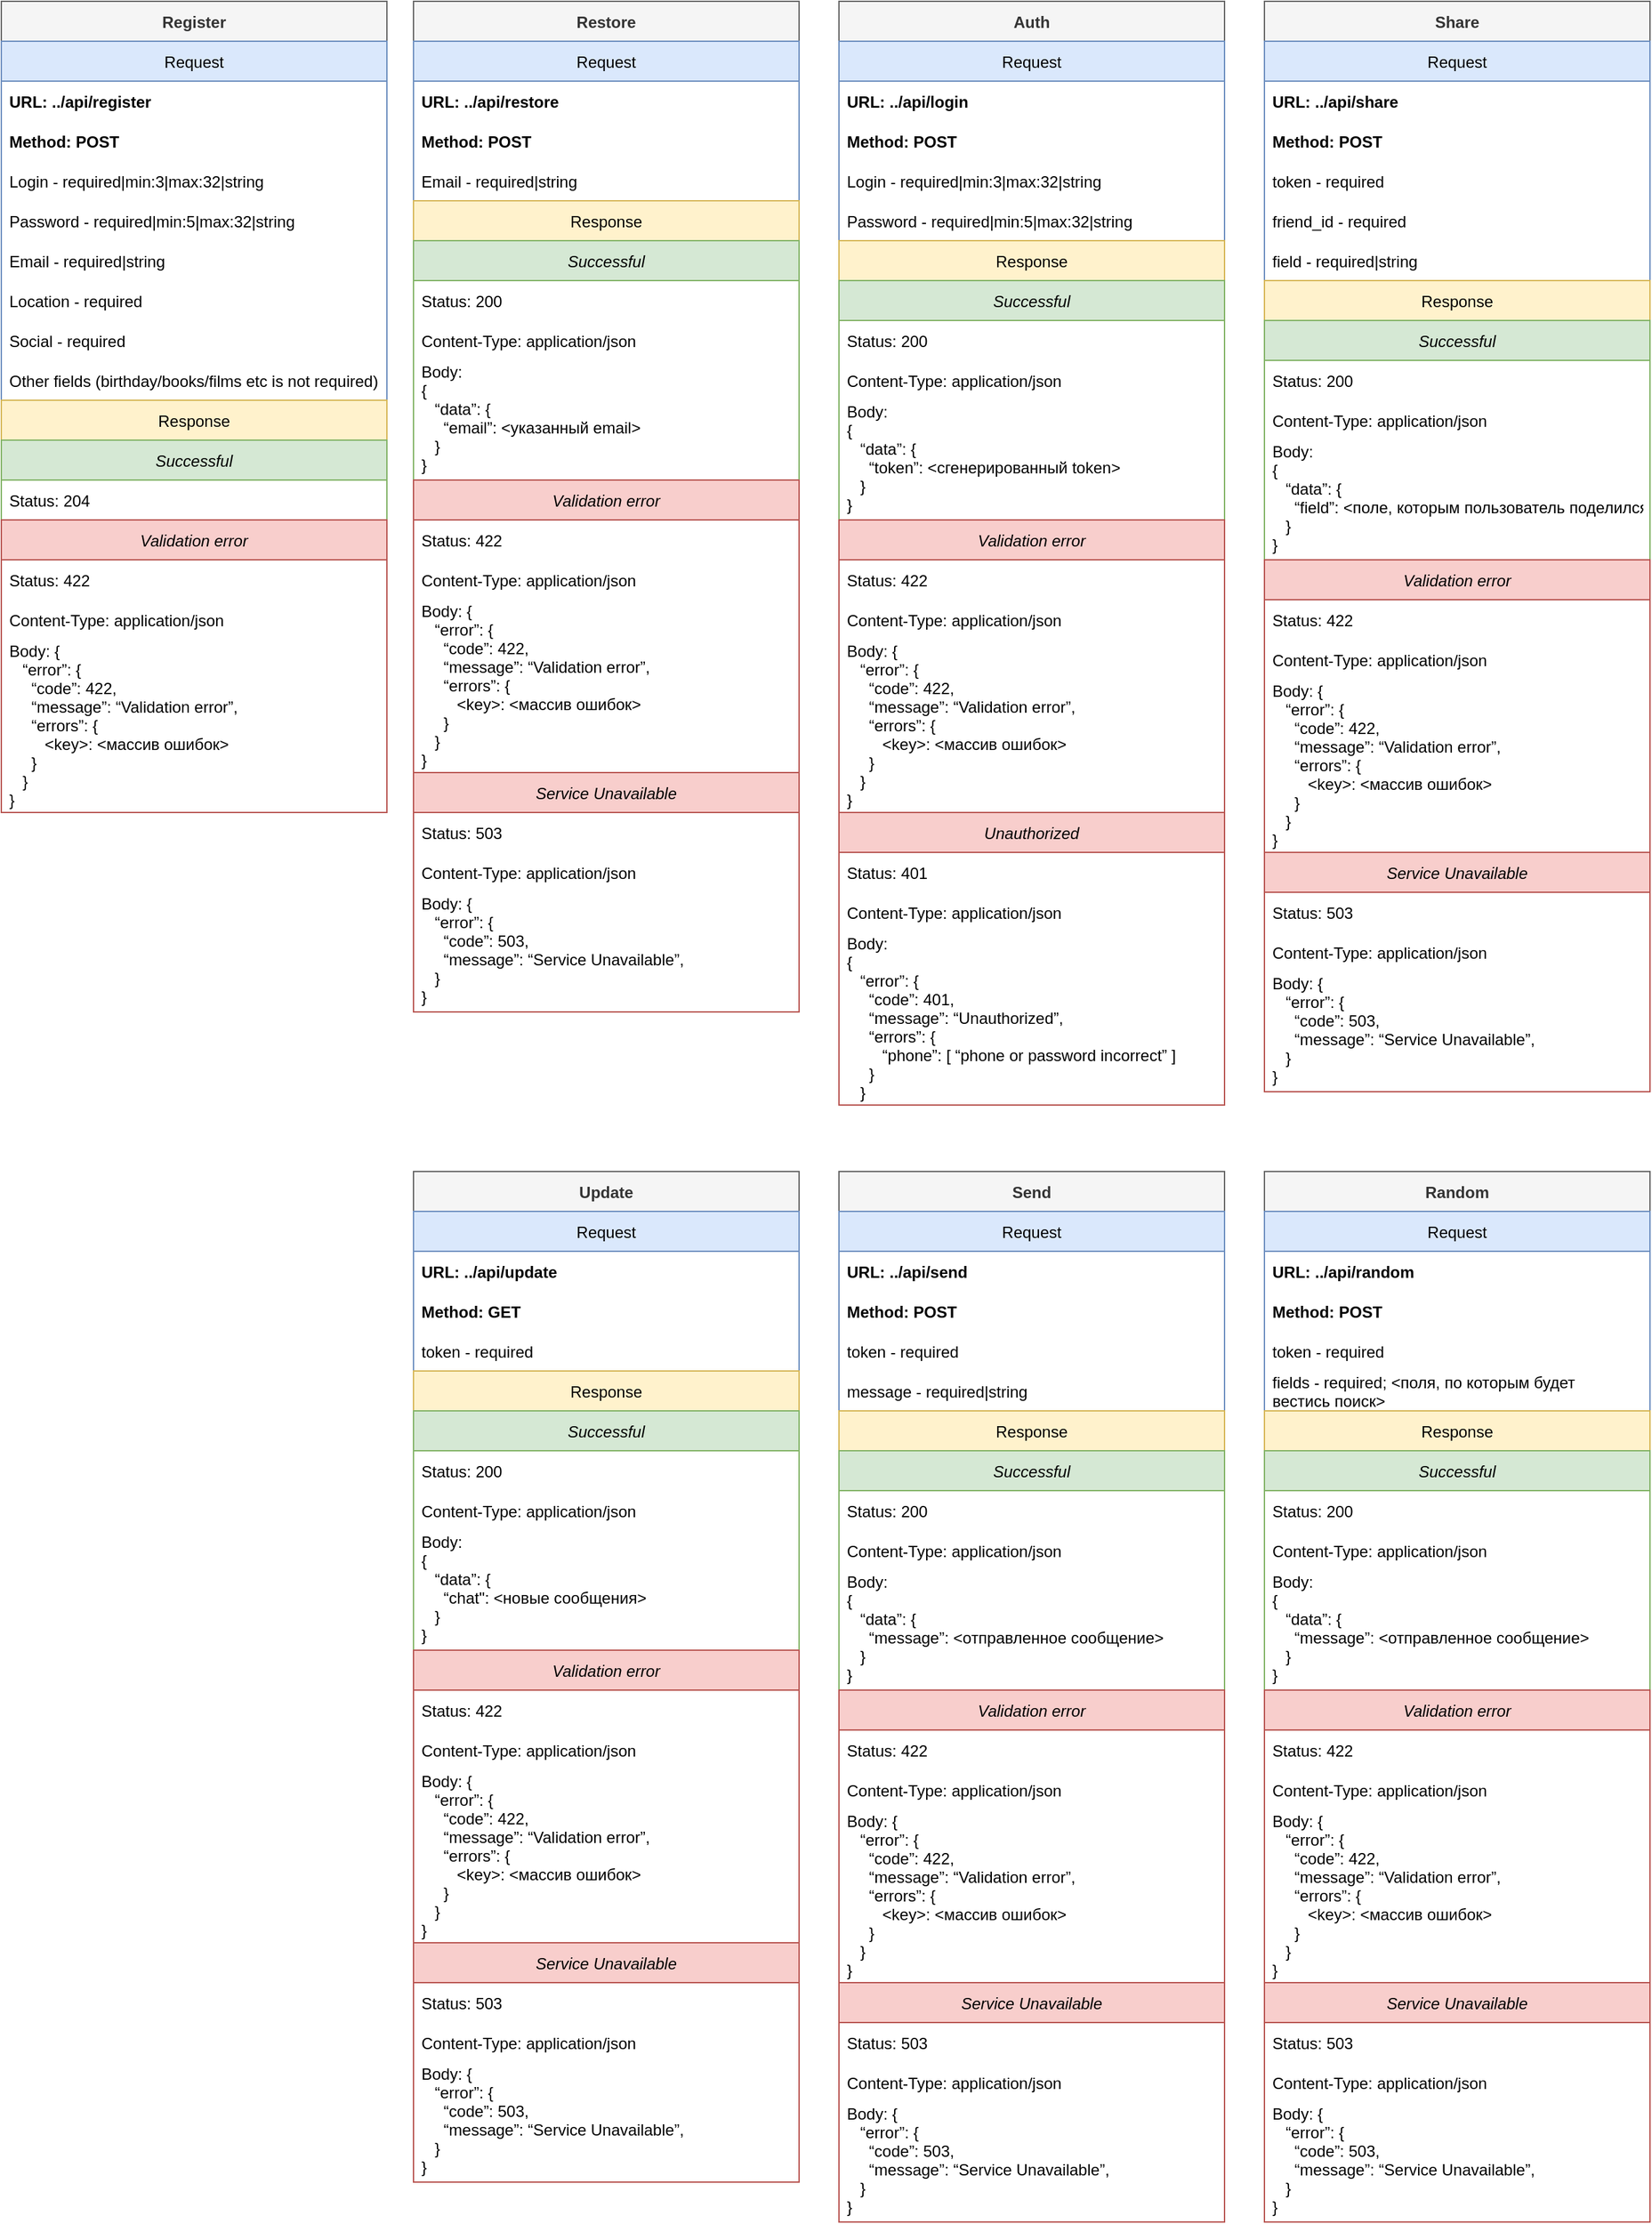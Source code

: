 <mxfile version="17.2.4" type="device"><diagram name="Page-1" id="9f46799a-70d6-7492-0946-bef42562c5a5"><mxGraphModel dx="3968" dy="2143" grid="1" gridSize="10" guides="1" tooltips="1" connect="1" arrows="1" fold="1" page="1" pageScale="1" pageWidth="413" pageHeight="291" background="#ffffff" math="0" shadow="0"><root><mxCell id="0"/><mxCell id="1" parent="0"/><mxCell id="spW1z4L-g9FH6UApL15k-15" value="Restore" style="swimlane;fontStyle=1;childLayout=stackLayout;horizontal=1;startSize=30;horizontalStack=0;resizeParent=1;resizeParentMax=0;resizeLast=0;collapsible=1;marginBottom=0;fillColor=#f5f5f5;fontColor=#333333;strokeColor=#666666;" parent="1" vertex="1"><mxGeometry width="290" height="760" as="geometry"/></mxCell><mxCell id="spW1z4L-g9FH6UApL15k-1" value="Request" style="swimlane;fontStyle=0;childLayout=stackLayout;horizontal=1;startSize=30;horizontalStack=0;resizeParent=1;resizeParentMax=0;resizeLast=0;collapsible=1;marginBottom=0;fillColor=#dae8fc;strokeColor=#6c8ebf;" parent="spW1z4L-g9FH6UApL15k-15" vertex="1"><mxGeometry y="30" width="290" height="730" as="geometry"/></mxCell><mxCell id="g1Vr0mycu9o15ryeR9Ib-16" value="URL: ../api/restore" style="text;strokeColor=none;fillColor=none;align=left;verticalAlign=middle;spacingLeft=4;spacingRight=4;overflow=hidden;points=[[0,0.5],[1,0.5]];portConstraint=eastwest;rotatable=0;fontStyle=1" vertex="1" parent="spW1z4L-g9FH6UApL15k-1"><mxGeometry y="30" width="290" height="30" as="geometry"/></mxCell><mxCell id="g1Vr0mycu9o15ryeR9Ib-17" value="Method: POST" style="text;strokeColor=none;fillColor=none;align=left;verticalAlign=middle;spacingLeft=4;spacingRight=4;overflow=hidden;points=[[0,0.5],[1,0.5]];portConstraint=eastwest;rotatable=0;fontStyle=1" vertex="1" parent="spW1z4L-g9FH6UApL15k-1"><mxGeometry y="60" width="290" height="30" as="geometry"/></mxCell><mxCell id="g1Vr0mycu9o15ryeR9Ib-2" value="Email - required|string" style="text;strokeColor=none;fillColor=none;align=left;verticalAlign=middle;spacingLeft=4;spacingRight=4;overflow=hidden;points=[[0,0.5],[1,0.5]];portConstraint=eastwest;rotatable=0;" vertex="1" parent="spW1z4L-g9FH6UApL15k-1"><mxGeometry y="90" width="290" height="30" as="geometry"/></mxCell><mxCell id="spW1z4L-g9FH6UApL15k-9" value="Response" style="swimlane;fontStyle=0;childLayout=stackLayout;horizontal=1;startSize=30;horizontalStack=0;resizeParent=1;resizeParentMax=0;resizeLast=0;collapsible=1;marginBottom=0;fillColor=#fff2cc;strokeColor=#d6b656;" parent="spW1z4L-g9FH6UApL15k-1" vertex="1"><mxGeometry y="120" width="290" height="610" as="geometry"/></mxCell><mxCell id="g1Vr0mycu9o15ryeR9Ib-10" value="Successful" style="swimlane;fontStyle=2;childLayout=stackLayout;horizontal=1;startSize=30;horizontalStack=0;resizeParent=1;resizeParentMax=0;resizeLast=0;collapsible=1;marginBottom=0;fillColor=#d5e8d4;strokeColor=#82b366;" vertex="1" parent="spW1z4L-g9FH6UApL15k-9"><mxGeometry y="30" width="290" height="180" as="geometry"/></mxCell><mxCell id="g1Vr0mycu9o15ryeR9Ib-144" value="Status: 200" style="text;strokeColor=none;fillColor=none;align=left;verticalAlign=middle;spacingLeft=4;spacingRight=4;overflow=hidden;points=[[0,0.5],[1,0.5]];portConstraint=eastwest;rotatable=0;" vertex="1" parent="g1Vr0mycu9o15ryeR9Ib-10"><mxGeometry y="30" width="290" height="30" as="geometry"/></mxCell><mxCell id="g1Vr0mycu9o15ryeR9Ib-145" value="Content-Type: application/json" style="text;strokeColor=none;fillColor=none;align=left;verticalAlign=middle;spacingLeft=4;spacingRight=4;overflow=hidden;points=[[0,0.5],[1,0.5]];portConstraint=eastwest;rotatable=0;" vertex="1" parent="g1Vr0mycu9o15ryeR9Ib-10"><mxGeometry y="60" width="290" height="30" as="geometry"/></mxCell><mxCell id="g1Vr0mycu9o15ryeR9Ib-146" value="Body:&#10;{&#10;   “data”: {&#10;     “email”: &lt;указанный email&gt;&#10;   }&#10;}&#10;" style="text;strokeColor=none;fillColor=none;align=left;verticalAlign=middle;spacingLeft=4;spacingRight=4;overflow=hidden;points=[[0,0.5],[1,0.5]];portConstraint=eastwest;rotatable=0;" vertex="1" parent="g1Vr0mycu9o15ryeR9Ib-10"><mxGeometry y="90" width="290" height="90" as="geometry"/></mxCell><mxCell id="g1Vr0mycu9o15ryeR9Ib-6" value="Validation error" style="swimlane;fontStyle=2;childLayout=stackLayout;horizontal=1;startSize=30;horizontalStack=0;resizeParent=1;resizeParentMax=0;resizeLast=0;collapsible=1;marginBottom=0;fillColor=#f8cecc;strokeColor=#b85450;" vertex="1" parent="spW1z4L-g9FH6UApL15k-9"><mxGeometry y="210" width="290" height="400" as="geometry"/></mxCell><mxCell id="g1Vr0mycu9o15ryeR9Ib-12" value="Status: 422" style="text;strokeColor=none;fillColor=none;align=left;verticalAlign=middle;spacingLeft=4;spacingRight=4;overflow=hidden;points=[[0,0.5],[1,0.5]];portConstraint=eastwest;rotatable=0;" vertex="1" parent="g1Vr0mycu9o15ryeR9Ib-6"><mxGeometry y="30" width="290" height="30" as="geometry"/></mxCell><mxCell id="g1Vr0mycu9o15ryeR9Ib-13" value="Content-Type: application/json" style="text;strokeColor=none;fillColor=none;align=left;verticalAlign=middle;spacingLeft=4;spacingRight=4;overflow=hidden;points=[[0,0.5],[1,0.5]];portConstraint=eastwest;rotatable=0;" vertex="1" parent="g1Vr0mycu9o15ryeR9Ib-6"><mxGeometry y="60" width="290" height="30" as="geometry"/></mxCell><mxCell id="g1Vr0mycu9o15ryeR9Ib-14" value="Body: {&#10;   “error”: {&#10;     “code”: 422,&#10;     “message”: “Validation error”,&#10;     “errors”: {&#10;        &lt;key&gt;: &lt;массив ошибок&gt;&#10;     }&#10;   }&#10;}&#10;" style="text;strokeColor=none;fillColor=none;align=left;verticalAlign=middle;spacingLeft=4;spacingRight=4;overflow=hidden;points=[[0,0.5],[1,0.5]];portConstraint=eastwest;rotatable=0;" vertex="1" parent="g1Vr0mycu9o15ryeR9Ib-6"><mxGeometry y="90" width="290" height="130" as="geometry"/></mxCell><mxCell id="g1Vr0mycu9o15ryeR9Ib-147" value="Service Unavailable" style="swimlane;fontStyle=2;childLayout=stackLayout;horizontal=1;startSize=30;horizontalStack=0;resizeParent=1;resizeParentMax=0;resizeLast=0;collapsible=1;marginBottom=0;fillColor=#f8cecc;strokeColor=#b85450;" vertex="1" parent="g1Vr0mycu9o15ryeR9Ib-6"><mxGeometry y="220" width="290" height="180" as="geometry"/></mxCell><mxCell id="g1Vr0mycu9o15ryeR9Ib-148" value="Status: 503" style="text;strokeColor=none;fillColor=none;align=left;verticalAlign=middle;spacingLeft=4;spacingRight=4;overflow=hidden;points=[[0,0.5],[1,0.5]];portConstraint=eastwest;rotatable=0;" vertex="1" parent="g1Vr0mycu9o15ryeR9Ib-147"><mxGeometry y="30" width="290" height="30" as="geometry"/></mxCell><mxCell id="g1Vr0mycu9o15ryeR9Ib-149" value="Content-Type: application/json" style="text;strokeColor=none;fillColor=none;align=left;verticalAlign=middle;spacingLeft=4;spacingRight=4;overflow=hidden;points=[[0,0.5],[1,0.5]];portConstraint=eastwest;rotatable=0;" vertex="1" parent="g1Vr0mycu9o15ryeR9Ib-147"><mxGeometry y="60" width="290" height="30" as="geometry"/></mxCell><mxCell id="g1Vr0mycu9o15ryeR9Ib-150" value="Body: {&#10;   “error”: {&#10;     “code”: 503,&#10;     “message”: “Service Unavailable”,&#10;   }&#10;}&#10;" style="text;strokeColor=none;fillColor=none;align=left;verticalAlign=middle;spacingLeft=4;spacingRight=4;overflow=hidden;points=[[0,0.5],[1,0.5]];portConstraint=eastwest;rotatable=0;" vertex="1" parent="g1Vr0mycu9o15ryeR9Ib-147"><mxGeometry y="90" width="290" height="90" as="geometry"/></mxCell><mxCell id="g1Vr0mycu9o15ryeR9Ib-18" value="Auth" style="swimlane;fontStyle=1;childLayout=stackLayout;horizontal=1;startSize=30;horizontalStack=0;resizeParent=1;resizeParentMax=0;resizeLast=0;collapsible=1;marginBottom=0;fillColor=#f5f5f5;fontColor=#333333;strokeColor=#666666;" vertex="1" parent="1"><mxGeometry x="320" width="290" height="830" as="geometry"/></mxCell><mxCell id="g1Vr0mycu9o15ryeR9Ib-19" value="Request" style="swimlane;fontStyle=0;childLayout=stackLayout;horizontal=1;startSize=30;horizontalStack=0;resizeParent=1;resizeParentMax=0;resizeLast=0;collapsible=1;marginBottom=0;fillColor=#dae8fc;strokeColor=#6c8ebf;" vertex="1" parent="g1Vr0mycu9o15ryeR9Ib-18"><mxGeometry y="30" width="290" height="800" as="geometry"/></mxCell><mxCell id="g1Vr0mycu9o15ryeR9Ib-20" value="URL: ../api/login" style="text;strokeColor=none;fillColor=none;align=left;verticalAlign=middle;spacingLeft=4;spacingRight=4;overflow=hidden;points=[[0,0.5],[1,0.5]];portConstraint=eastwest;rotatable=0;fontStyle=1" vertex="1" parent="g1Vr0mycu9o15ryeR9Ib-19"><mxGeometry y="30" width="290" height="30" as="geometry"/></mxCell><mxCell id="g1Vr0mycu9o15ryeR9Ib-21" value="Method: POST" style="text;strokeColor=none;fillColor=none;align=left;verticalAlign=middle;spacingLeft=4;spacingRight=4;overflow=hidden;points=[[0,0.5],[1,0.5]];portConstraint=eastwest;rotatable=0;fontStyle=1" vertex="1" parent="g1Vr0mycu9o15ryeR9Ib-19"><mxGeometry y="60" width="290" height="30" as="geometry"/></mxCell><mxCell id="g1Vr0mycu9o15ryeR9Ib-22" value="Login - required|min:3|max:32|string" style="text;strokeColor=none;fillColor=none;align=left;verticalAlign=middle;spacingLeft=4;spacingRight=4;overflow=hidden;points=[[0,0.5],[1,0.5]];portConstraint=eastwest;rotatable=0;" vertex="1" parent="g1Vr0mycu9o15ryeR9Ib-19"><mxGeometry y="90" width="290" height="30" as="geometry"/></mxCell><mxCell id="g1Vr0mycu9o15ryeR9Ib-23" value="Password - required|min:5|max:32|string" style="text;strokeColor=none;fillColor=none;align=left;verticalAlign=middle;spacingLeft=4;spacingRight=4;overflow=hidden;points=[[0,0.5],[1,0.5]];portConstraint=eastwest;rotatable=0;" vertex="1" parent="g1Vr0mycu9o15ryeR9Ib-19"><mxGeometry y="120" width="290" height="30" as="geometry"/></mxCell><mxCell id="g1Vr0mycu9o15ryeR9Ib-28" value="Response" style="swimlane;fontStyle=0;childLayout=stackLayout;horizontal=1;startSize=30;horizontalStack=0;resizeParent=1;resizeParentMax=0;resizeLast=0;collapsible=1;marginBottom=0;fillColor=#fff2cc;strokeColor=#d6b656;" vertex="1" parent="g1Vr0mycu9o15ryeR9Ib-19"><mxGeometry y="150" width="290" height="650" as="geometry"/></mxCell><mxCell id="g1Vr0mycu9o15ryeR9Ib-29" value="Successful" style="swimlane;fontStyle=2;childLayout=stackLayout;horizontal=1;startSize=30;horizontalStack=0;resizeParent=1;resizeParentMax=0;resizeLast=0;collapsible=1;marginBottom=0;fillColor=#d5e8d4;strokeColor=#82b366;" vertex="1" parent="g1Vr0mycu9o15ryeR9Ib-28"><mxGeometry y="30" width="290" height="180" as="geometry"/></mxCell><mxCell id="g1Vr0mycu9o15ryeR9Ib-30" value="Status: 200" style="text;strokeColor=none;fillColor=none;align=left;verticalAlign=middle;spacingLeft=4;spacingRight=4;overflow=hidden;points=[[0,0.5],[1,0.5]];portConstraint=eastwest;rotatable=0;" vertex="1" parent="g1Vr0mycu9o15ryeR9Ib-29"><mxGeometry y="30" width="290" height="30" as="geometry"/></mxCell><mxCell id="g1Vr0mycu9o15ryeR9Ib-35" value="Content-Type: application/json" style="text;strokeColor=none;fillColor=none;align=left;verticalAlign=middle;spacingLeft=4;spacingRight=4;overflow=hidden;points=[[0,0.5],[1,0.5]];portConstraint=eastwest;rotatable=0;" vertex="1" parent="g1Vr0mycu9o15ryeR9Ib-29"><mxGeometry y="60" width="290" height="30" as="geometry"/></mxCell><mxCell id="g1Vr0mycu9o15ryeR9Ib-36" value="Body:&#10;{&#10;   “data”: {&#10;     “token”: &lt;сгенерированный token&gt;&#10;   }&#10;}&#10;" style="text;strokeColor=none;fillColor=none;align=left;verticalAlign=middle;spacingLeft=4;spacingRight=4;overflow=hidden;points=[[0,0.5],[1,0.5]];portConstraint=eastwest;rotatable=0;" vertex="1" parent="g1Vr0mycu9o15ryeR9Ib-29"><mxGeometry y="90" width="290" height="90" as="geometry"/></mxCell><mxCell id="g1Vr0mycu9o15ryeR9Ib-31" value="Validation error" style="swimlane;fontStyle=2;childLayout=stackLayout;horizontal=1;startSize=30;horizontalStack=0;resizeParent=1;resizeParentMax=0;resizeLast=0;collapsible=1;marginBottom=0;fillColor=#f8cecc;strokeColor=#b85450;" vertex="1" parent="g1Vr0mycu9o15ryeR9Ib-28"><mxGeometry y="210" width="290" height="440" as="geometry"/></mxCell><mxCell id="g1Vr0mycu9o15ryeR9Ib-32" value="Status: 422" style="text;strokeColor=none;fillColor=none;align=left;verticalAlign=middle;spacingLeft=4;spacingRight=4;overflow=hidden;points=[[0,0.5],[1,0.5]];portConstraint=eastwest;rotatable=0;" vertex="1" parent="g1Vr0mycu9o15ryeR9Ib-31"><mxGeometry y="30" width="290" height="30" as="geometry"/></mxCell><mxCell id="g1Vr0mycu9o15ryeR9Ib-33" value="Content-Type: application/json" style="text;strokeColor=none;fillColor=none;align=left;verticalAlign=middle;spacingLeft=4;spacingRight=4;overflow=hidden;points=[[0,0.5],[1,0.5]];portConstraint=eastwest;rotatable=0;" vertex="1" parent="g1Vr0mycu9o15ryeR9Ib-31"><mxGeometry y="60" width="290" height="30" as="geometry"/></mxCell><mxCell id="g1Vr0mycu9o15ryeR9Ib-34" value="Body: {&#10;   “error”: {&#10;     “code”: 422,&#10;     “message”: “Validation error”,&#10;     “errors”: {&#10;        &lt;key&gt;: &lt;массив ошибок&gt;&#10;     }&#10;   }&#10;}&#10;" style="text;strokeColor=none;fillColor=none;align=left;verticalAlign=middle;spacingLeft=4;spacingRight=4;overflow=hidden;points=[[0,0.5],[1,0.5]];portConstraint=eastwest;rotatable=0;" vertex="1" parent="g1Vr0mycu9o15ryeR9Ib-31"><mxGeometry y="90" width="290" height="130" as="geometry"/></mxCell><mxCell id="g1Vr0mycu9o15ryeR9Ib-37" value="Unauthorized" style="swimlane;fontStyle=2;childLayout=stackLayout;horizontal=1;startSize=30;horizontalStack=0;resizeParent=1;resizeParentMax=0;resizeLast=0;collapsible=1;marginBottom=0;fillColor=#f8cecc;strokeColor=#b85450;" vertex="1" parent="g1Vr0mycu9o15ryeR9Ib-31"><mxGeometry y="220" width="290" height="220" as="geometry"/></mxCell><mxCell id="g1Vr0mycu9o15ryeR9Ib-38" value="Status: 401" style="text;strokeColor=none;fillColor=none;align=left;verticalAlign=middle;spacingLeft=4;spacingRight=4;overflow=hidden;points=[[0,0.5],[1,0.5]];portConstraint=eastwest;rotatable=0;" vertex="1" parent="g1Vr0mycu9o15ryeR9Ib-37"><mxGeometry y="30" width="290" height="30" as="geometry"/></mxCell><mxCell id="g1Vr0mycu9o15ryeR9Ib-39" value="Content-Type: application/json" style="text;strokeColor=none;fillColor=none;align=left;verticalAlign=middle;spacingLeft=4;spacingRight=4;overflow=hidden;points=[[0,0.5],[1,0.5]];portConstraint=eastwest;rotatable=0;" vertex="1" parent="g1Vr0mycu9o15ryeR9Ib-37"><mxGeometry y="60" width="290" height="30" as="geometry"/></mxCell><mxCell id="g1Vr0mycu9o15ryeR9Ib-40" value="Body:&#10;{&#10;   “error”: {&#10;     “code”: 401,&#10;     “message”: “Unauthorized”,&#10;     “errors”: {&#10;        “phone”: [ “phone or password incorrect” ]&#10;     }&#10;   }&#10;}&#10;" style="text;strokeColor=none;fillColor=none;align=left;verticalAlign=middle;spacingLeft=4;spacingRight=4;overflow=hidden;points=[[0,0.5],[1,0.5]];portConstraint=eastwest;rotatable=0;" vertex="1" parent="g1Vr0mycu9o15ryeR9Ib-37"><mxGeometry y="90" width="290" height="130" as="geometry"/></mxCell><mxCell id="g1Vr0mycu9o15ryeR9Ib-41" value="Update" style="swimlane;fontStyle=1;childLayout=stackLayout;horizontal=1;startSize=30;horizontalStack=0;resizeParent=1;resizeParentMax=0;resizeLast=0;collapsible=1;marginBottom=0;fillColor=#f5f5f5;fontColor=#333333;strokeColor=#666666;" vertex="1" parent="1"><mxGeometry y="880" width="290" height="760" as="geometry"/></mxCell><mxCell id="g1Vr0mycu9o15ryeR9Ib-42" value="Request" style="swimlane;fontStyle=0;childLayout=stackLayout;horizontal=1;startSize=30;horizontalStack=0;resizeParent=1;resizeParentMax=0;resizeLast=0;collapsible=1;marginBottom=0;fillColor=#dae8fc;strokeColor=#6c8ebf;" vertex="1" parent="g1Vr0mycu9o15ryeR9Ib-41"><mxGeometry y="30" width="290" height="730" as="geometry"/></mxCell><mxCell id="g1Vr0mycu9o15ryeR9Ib-43" value="URL: ../api/update" style="text;strokeColor=none;fillColor=none;align=left;verticalAlign=middle;spacingLeft=4;spacingRight=4;overflow=hidden;points=[[0,0.5],[1,0.5]];portConstraint=eastwest;rotatable=0;fontStyle=1" vertex="1" parent="g1Vr0mycu9o15ryeR9Ib-42"><mxGeometry y="30" width="290" height="30" as="geometry"/></mxCell><mxCell id="g1Vr0mycu9o15ryeR9Ib-44" value="Method: GET" style="text;strokeColor=none;fillColor=none;align=left;verticalAlign=middle;spacingLeft=4;spacingRight=4;overflow=hidden;points=[[0,0.5],[1,0.5]];portConstraint=eastwest;rotatable=0;fontStyle=1" vertex="1" parent="g1Vr0mycu9o15ryeR9Ib-42"><mxGeometry y="60" width="290" height="30" as="geometry"/></mxCell><mxCell id="g1Vr0mycu9o15ryeR9Ib-45" value="token - required" style="text;strokeColor=none;fillColor=none;align=left;verticalAlign=middle;spacingLeft=4;spacingRight=4;overflow=hidden;points=[[0,0.5],[1,0.5]];portConstraint=eastwest;rotatable=0;" vertex="1" parent="g1Vr0mycu9o15ryeR9Ib-42"><mxGeometry y="90" width="290" height="30" as="geometry"/></mxCell><mxCell id="g1Vr0mycu9o15ryeR9Ib-51" value="Response" style="swimlane;fontStyle=0;childLayout=stackLayout;horizontal=1;startSize=30;horizontalStack=0;resizeParent=1;resizeParentMax=0;resizeLast=0;collapsible=1;marginBottom=0;fillColor=#fff2cc;strokeColor=#d6b656;" vertex="1" parent="g1Vr0mycu9o15ryeR9Ib-42"><mxGeometry y="120" width="290" height="610" as="geometry"/></mxCell><mxCell id="g1Vr0mycu9o15ryeR9Ib-52" value="Successful" style="swimlane;fontStyle=2;childLayout=stackLayout;horizontal=1;startSize=30;horizontalStack=0;resizeParent=1;resizeParentMax=0;resizeLast=0;collapsible=1;marginBottom=0;fillColor=#d5e8d4;strokeColor=#82b366;" vertex="1" parent="g1Vr0mycu9o15ryeR9Ib-51"><mxGeometry y="30" width="290" height="180" as="geometry"/></mxCell><mxCell id="g1Vr0mycu9o15ryeR9Ib-53" value="Status: 200" style="text;strokeColor=none;fillColor=none;align=left;verticalAlign=middle;spacingLeft=4;spacingRight=4;overflow=hidden;points=[[0,0.5],[1,0.5]];portConstraint=eastwest;rotatable=0;" vertex="1" parent="g1Vr0mycu9o15ryeR9Ib-52"><mxGeometry y="30" width="290" height="30" as="geometry"/></mxCell><mxCell id="g1Vr0mycu9o15ryeR9Ib-58" value="Content-Type: application/json" style="text;strokeColor=none;fillColor=none;align=left;verticalAlign=middle;spacingLeft=4;spacingRight=4;overflow=hidden;points=[[0,0.5],[1,0.5]];portConstraint=eastwest;rotatable=0;" vertex="1" parent="g1Vr0mycu9o15ryeR9Ib-52"><mxGeometry y="60" width="290" height="30" as="geometry"/></mxCell><mxCell id="g1Vr0mycu9o15ryeR9Ib-59" value="Body:&#10;{&#10;   “data”: {&#10;     “chat&quot;: &lt;новые сообщения&gt;&#10;   }&#10;}&#10;" style="text;strokeColor=none;fillColor=none;align=left;verticalAlign=middle;spacingLeft=4;spacingRight=4;overflow=hidden;points=[[0,0.5],[1,0.5]];portConstraint=eastwest;rotatable=0;" vertex="1" parent="g1Vr0mycu9o15ryeR9Ib-52"><mxGeometry y="90" width="290" height="90" as="geometry"/></mxCell><mxCell id="g1Vr0mycu9o15ryeR9Ib-54" value="Validation error" style="swimlane;fontStyle=2;childLayout=stackLayout;horizontal=1;startSize=30;horizontalStack=0;resizeParent=1;resizeParentMax=0;resizeLast=0;collapsible=1;marginBottom=0;fillColor=#f8cecc;strokeColor=#b85450;" vertex="1" parent="g1Vr0mycu9o15ryeR9Ib-51"><mxGeometry y="210" width="290" height="400" as="geometry"/></mxCell><mxCell id="g1Vr0mycu9o15ryeR9Ib-55" value="Status: 422" style="text;strokeColor=none;fillColor=none;align=left;verticalAlign=middle;spacingLeft=4;spacingRight=4;overflow=hidden;points=[[0,0.5],[1,0.5]];portConstraint=eastwest;rotatable=0;" vertex="1" parent="g1Vr0mycu9o15ryeR9Ib-54"><mxGeometry y="30" width="290" height="30" as="geometry"/></mxCell><mxCell id="g1Vr0mycu9o15ryeR9Ib-56" value="Content-Type: application/json" style="text;strokeColor=none;fillColor=none;align=left;verticalAlign=middle;spacingLeft=4;spacingRight=4;overflow=hidden;points=[[0,0.5],[1,0.5]];portConstraint=eastwest;rotatable=0;" vertex="1" parent="g1Vr0mycu9o15ryeR9Ib-54"><mxGeometry y="60" width="290" height="30" as="geometry"/></mxCell><mxCell id="g1Vr0mycu9o15ryeR9Ib-57" value="Body: {&#10;   “error”: {&#10;     “code”: 422,&#10;     “message”: “Validation error”,&#10;     “errors”: {&#10;        &lt;key&gt;: &lt;массив ошибок&gt;&#10;     }&#10;   }&#10;}&#10;" style="text;strokeColor=none;fillColor=none;align=left;verticalAlign=middle;spacingLeft=4;spacingRight=4;overflow=hidden;points=[[0,0.5],[1,0.5]];portConstraint=eastwest;rotatable=0;" vertex="1" parent="g1Vr0mycu9o15ryeR9Ib-54"><mxGeometry y="90" width="290" height="130" as="geometry"/></mxCell><mxCell id="g1Vr0mycu9o15ryeR9Ib-60" value="Service Unavailable" style="swimlane;fontStyle=2;childLayout=stackLayout;horizontal=1;startSize=30;horizontalStack=0;resizeParent=1;resizeParentMax=0;resizeLast=0;collapsible=1;marginBottom=0;fillColor=#f8cecc;strokeColor=#b85450;" vertex="1" parent="g1Vr0mycu9o15ryeR9Ib-54"><mxGeometry y="220" width="290" height="180" as="geometry"/></mxCell><mxCell id="g1Vr0mycu9o15ryeR9Ib-61" value="Status: 503" style="text;strokeColor=none;fillColor=none;align=left;verticalAlign=middle;spacingLeft=4;spacingRight=4;overflow=hidden;points=[[0,0.5],[1,0.5]];portConstraint=eastwest;rotatable=0;" vertex="1" parent="g1Vr0mycu9o15ryeR9Ib-60"><mxGeometry y="30" width="290" height="30" as="geometry"/></mxCell><mxCell id="g1Vr0mycu9o15ryeR9Ib-62" value="Content-Type: application/json" style="text;strokeColor=none;fillColor=none;align=left;verticalAlign=middle;spacingLeft=4;spacingRight=4;overflow=hidden;points=[[0,0.5],[1,0.5]];portConstraint=eastwest;rotatable=0;" vertex="1" parent="g1Vr0mycu9o15ryeR9Ib-60"><mxGeometry y="60" width="290" height="30" as="geometry"/></mxCell><mxCell id="g1Vr0mycu9o15ryeR9Ib-63" value="Body: {&#10;   “error”: {&#10;     “code”: 503,&#10;     “message”: “Service Unavailable”,&#10;   }&#10;}&#10;" style="text;strokeColor=none;fillColor=none;align=left;verticalAlign=middle;spacingLeft=4;spacingRight=4;overflow=hidden;points=[[0,0.5],[1,0.5]];portConstraint=eastwest;rotatable=0;" vertex="1" parent="g1Vr0mycu9o15ryeR9Ib-60"><mxGeometry y="90" width="290" height="90" as="geometry"/></mxCell><mxCell id="g1Vr0mycu9o15ryeR9Ib-64" value="Send" style="swimlane;fontStyle=1;childLayout=stackLayout;horizontal=1;startSize=30;horizontalStack=0;resizeParent=1;resizeParentMax=0;resizeLast=0;collapsible=1;marginBottom=0;fillColor=#f5f5f5;fontColor=#333333;strokeColor=#666666;" vertex="1" parent="1"><mxGeometry x="320" y="880" width="290" height="790" as="geometry"/></mxCell><mxCell id="g1Vr0mycu9o15ryeR9Ib-65" value="Request" style="swimlane;fontStyle=0;childLayout=stackLayout;horizontal=1;startSize=30;horizontalStack=0;resizeParent=1;resizeParentMax=0;resizeLast=0;collapsible=1;marginBottom=0;fillColor=#dae8fc;strokeColor=#6c8ebf;" vertex="1" parent="g1Vr0mycu9o15ryeR9Ib-64"><mxGeometry y="30" width="290" height="760" as="geometry"/></mxCell><mxCell id="g1Vr0mycu9o15ryeR9Ib-66" value="URL: ../api/send" style="text;strokeColor=none;fillColor=none;align=left;verticalAlign=middle;spacingLeft=4;spacingRight=4;overflow=hidden;points=[[0,0.5],[1,0.5]];portConstraint=eastwest;rotatable=0;fontStyle=1" vertex="1" parent="g1Vr0mycu9o15ryeR9Ib-65"><mxGeometry y="30" width="290" height="30" as="geometry"/></mxCell><mxCell id="g1Vr0mycu9o15ryeR9Ib-67" value="Method: POST" style="text;strokeColor=none;fillColor=none;align=left;verticalAlign=middle;spacingLeft=4;spacingRight=4;overflow=hidden;points=[[0,0.5],[1,0.5]];portConstraint=eastwest;rotatable=0;fontStyle=1" vertex="1" parent="g1Vr0mycu9o15ryeR9Ib-65"><mxGeometry y="60" width="290" height="30" as="geometry"/></mxCell><mxCell id="g1Vr0mycu9o15ryeR9Ib-68" value="token - required" style="text;strokeColor=none;fillColor=none;align=left;verticalAlign=middle;spacingLeft=4;spacingRight=4;overflow=hidden;points=[[0,0.5],[1,0.5]];portConstraint=eastwest;rotatable=0;" vertex="1" parent="g1Vr0mycu9o15ryeR9Ib-65"><mxGeometry y="90" width="290" height="30" as="geometry"/></mxCell><mxCell id="g1Vr0mycu9o15ryeR9Ib-69" value="message - required|string" style="text;strokeColor=none;fillColor=none;align=left;verticalAlign=middle;spacingLeft=4;spacingRight=4;overflow=hidden;points=[[0,0.5],[1,0.5]];portConstraint=eastwest;rotatable=0;" vertex="1" parent="g1Vr0mycu9o15ryeR9Ib-65"><mxGeometry y="120" width="290" height="30" as="geometry"/></mxCell><mxCell id="g1Vr0mycu9o15ryeR9Ib-70" value="Response" style="swimlane;fontStyle=0;childLayout=stackLayout;horizontal=1;startSize=30;horizontalStack=0;resizeParent=1;resizeParentMax=0;resizeLast=0;collapsible=1;marginBottom=0;fillColor=#fff2cc;strokeColor=#d6b656;" vertex="1" parent="g1Vr0mycu9o15ryeR9Ib-65"><mxGeometry y="150" width="290" height="610" as="geometry"/></mxCell><mxCell id="g1Vr0mycu9o15ryeR9Ib-71" value="Successful" style="swimlane;fontStyle=2;childLayout=stackLayout;horizontal=1;startSize=30;horizontalStack=0;resizeParent=1;resizeParentMax=0;resizeLast=0;collapsible=1;marginBottom=0;fillColor=#d5e8d4;strokeColor=#82b366;" vertex="1" parent="g1Vr0mycu9o15ryeR9Ib-70"><mxGeometry y="30" width="290" height="180" as="geometry"/></mxCell><mxCell id="g1Vr0mycu9o15ryeR9Ib-72" value="Status: 200" style="text;strokeColor=none;fillColor=none;align=left;verticalAlign=middle;spacingLeft=4;spacingRight=4;overflow=hidden;points=[[0,0.5],[1,0.5]];portConstraint=eastwest;rotatable=0;" vertex="1" parent="g1Vr0mycu9o15ryeR9Ib-71"><mxGeometry y="30" width="290" height="30" as="geometry"/></mxCell><mxCell id="g1Vr0mycu9o15ryeR9Ib-73" value="Content-Type: application/json" style="text;strokeColor=none;fillColor=none;align=left;verticalAlign=middle;spacingLeft=4;spacingRight=4;overflow=hidden;points=[[0,0.5],[1,0.5]];portConstraint=eastwest;rotatable=0;" vertex="1" parent="g1Vr0mycu9o15ryeR9Ib-71"><mxGeometry y="60" width="290" height="30" as="geometry"/></mxCell><mxCell id="g1Vr0mycu9o15ryeR9Ib-74" value="Body:&#10;{&#10;   “data”: {&#10;     “message”: &lt;отправленное сообщение&gt;&#10;   }&#10;}&#10;" style="text;strokeColor=none;fillColor=none;align=left;verticalAlign=middle;spacingLeft=4;spacingRight=4;overflow=hidden;points=[[0,0.5],[1,0.5]];portConstraint=eastwest;rotatable=0;" vertex="1" parent="g1Vr0mycu9o15ryeR9Ib-71"><mxGeometry y="90" width="290" height="90" as="geometry"/></mxCell><mxCell id="g1Vr0mycu9o15ryeR9Ib-75" value="Validation error" style="swimlane;fontStyle=2;childLayout=stackLayout;horizontal=1;startSize=30;horizontalStack=0;resizeParent=1;resizeParentMax=0;resizeLast=0;collapsible=1;marginBottom=0;fillColor=#f8cecc;strokeColor=#b85450;" vertex="1" parent="g1Vr0mycu9o15ryeR9Ib-70"><mxGeometry y="210" width="290" height="400" as="geometry"/></mxCell><mxCell id="g1Vr0mycu9o15ryeR9Ib-76" value="Status: 422" style="text;strokeColor=none;fillColor=none;align=left;verticalAlign=middle;spacingLeft=4;spacingRight=4;overflow=hidden;points=[[0,0.5],[1,0.5]];portConstraint=eastwest;rotatable=0;" vertex="1" parent="g1Vr0mycu9o15ryeR9Ib-75"><mxGeometry y="30" width="290" height="30" as="geometry"/></mxCell><mxCell id="g1Vr0mycu9o15ryeR9Ib-77" value="Content-Type: application/json" style="text;strokeColor=none;fillColor=none;align=left;verticalAlign=middle;spacingLeft=4;spacingRight=4;overflow=hidden;points=[[0,0.5],[1,0.5]];portConstraint=eastwest;rotatable=0;" vertex="1" parent="g1Vr0mycu9o15ryeR9Ib-75"><mxGeometry y="60" width="290" height="30" as="geometry"/></mxCell><mxCell id="g1Vr0mycu9o15ryeR9Ib-78" value="Body: {&#10;   “error”: {&#10;     “code”: 422,&#10;     “message”: “Validation error”,&#10;     “errors”: {&#10;        &lt;key&gt;: &lt;массив ошибок&gt;&#10;     }&#10;   }&#10;}&#10;" style="text;strokeColor=none;fillColor=none;align=left;verticalAlign=middle;spacingLeft=4;spacingRight=4;overflow=hidden;points=[[0,0.5],[1,0.5]];portConstraint=eastwest;rotatable=0;" vertex="1" parent="g1Vr0mycu9o15ryeR9Ib-75"><mxGeometry y="90" width="290" height="130" as="geometry"/></mxCell><mxCell id="g1Vr0mycu9o15ryeR9Ib-83" value="Service Unavailable" style="swimlane;fontStyle=2;childLayout=stackLayout;horizontal=1;startSize=30;horizontalStack=0;resizeParent=1;resizeParentMax=0;resizeLast=0;collapsible=1;marginBottom=0;fillColor=#f8cecc;strokeColor=#b85450;" vertex="1" parent="g1Vr0mycu9o15ryeR9Ib-75"><mxGeometry y="220" width="290" height="180" as="geometry"/></mxCell><mxCell id="g1Vr0mycu9o15ryeR9Ib-84" value="Status: 503" style="text;strokeColor=none;fillColor=none;align=left;verticalAlign=middle;spacingLeft=4;spacingRight=4;overflow=hidden;points=[[0,0.5],[1,0.5]];portConstraint=eastwest;rotatable=0;" vertex="1" parent="g1Vr0mycu9o15ryeR9Ib-83"><mxGeometry y="30" width="290" height="30" as="geometry"/></mxCell><mxCell id="g1Vr0mycu9o15ryeR9Ib-85" value="Content-Type: application/json" style="text;strokeColor=none;fillColor=none;align=left;verticalAlign=middle;spacingLeft=4;spacingRight=4;overflow=hidden;points=[[0,0.5],[1,0.5]];portConstraint=eastwest;rotatable=0;" vertex="1" parent="g1Vr0mycu9o15ryeR9Ib-83"><mxGeometry y="60" width="290" height="30" as="geometry"/></mxCell><mxCell id="g1Vr0mycu9o15ryeR9Ib-86" value="Body: {&#10;   “error”: {&#10;     “code”: 503,&#10;     “message”: “Service Unavailable”,&#10;   }&#10;}&#10;" style="text;strokeColor=none;fillColor=none;align=left;verticalAlign=middle;spacingLeft=4;spacingRight=4;overflow=hidden;points=[[0,0.5],[1,0.5]];portConstraint=eastwest;rotatable=0;" vertex="1" parent="g1Vr0mycu9o15ryeR9Ib-83"><mxGeometry y="90" width="290" height="90" as="geometry"/></mxCell><mxCell id="g1Vr0mycu9o15ryeR9Ib-87" value="Share" style="swimlane;fontStyle=1;childLayout=stackLayout;horizontal=1;startSize=30;horizontalStack=0;resizeParent=1;resizeParentMax=0;resizeLast=0;collapsible=1;marginBottom=0;fillColor=#f5f5f5;fontColor=#333333;strokeColor=#666666;" vertex="1" parent="1"><mxGeometry x="640" width="290" height="820" as="geometry"/></mxCell><mxCell id="g1Vr0mycu9o15ryeR9Ib-88" value="Request" style="swimlane;fontStyle=0;childLayout=stackLayout;horizontal=1;startSize=30;horizontalStack=0;resizeParent=1;resizeParentMax=0;resizeLast=0;collapsible=1;marginBottom=0;fillColor=#dae8fc;strokeColor=#6c8ebf;" vertex="1" parent="g1Vr0mycu9o15ryeR9Ib-87"><mxGeometry y="30" width="290" height="790" as="geometry"/></mxCell><mxCell id="g1Vr0mycu9o15ryeR9Ib-89" value="URL: ../api/share" style="text;strokeColor=none;fillColor=none;align=left;verticalAlign=middle;spacingLeft=4;spacingRight=4;overflow=hidden;points=[[0,0.5],[1,0.5]];portConstraint=eastwest;rotatable=0;fontStyle=1" vertex="1" parent="g1Vr0mycu9o15ryeR9Ib-88"><mxGeometry y="30" width="290" height="30" as="geometry"/></mxCell><mxCell id="g1Vr0mycu9o15ryeR9Ib-90" value="Method: POST" style="text;strokeColor=none;fillColor=none;align=left;verticalAlign=middle;spacingLeft=4;spacingRight=4;overflow=hidden;points=[[0,0.5],[1,0.5]];portConstraint=eastwest;rotatable=0;fontStyle=1" vertex="1" parent="g1Vr0mycu9o15ryeR9Ib-88"><mxGeometry y="60" width="290" height="30" as="geometry"/></mxCell><mxCell id="g1Vr0mycu9o15ryeR9Ib-91" value="token - required" style="text;strokeColor=none;fillColor=none;align=left;verticalAlign=middle;spacingLeft=4;spacingRight=4;overflow=hidden;points=[[0,0.5],[1,0.5]];portConstraint=eastwest;rotatable=0;" vertex="1" parent="g1Vr0mycu9o15ryeR9Ib-88"><mxGeometry y="90" width="290" height="30" as="geometry"/></mxCell><mxCell id="g1Vr0mycu9o15ryeR9Ib-92" value="friend_id - required" style="text;strokeColor=none;fillColor=none;align=left;verticalAlign=middle;spacingLeft=4;spacingRight=4;overflow=hidden;points=[[0,0.5],[1,0.5]];portConstraint=eastwest;rotatable=0;" vertex="1" parent="g1Vr0mycu9o15ryeR9Ib-88"><mxGeometry y="120" width="290" height="30" as="geometry"/></mxCell><mxCell id="g1Vr0mycu9o15ryeR9Ib-106" value="field - required|string" style="text;strokeColor=none;fillColor=none;align=left;verticalAlign=middle;spacingLeft=4;spacingRight=4;overflow=hidden;points=[[0,0.5],[1,0.5]];portConstraint=eastwest;rotatable=0;" vertex="1" parent="g1Vr0mycu9o15ryeR9Ib-88"><mxGeometry y="150" width="290" height="30" as="geometry"/></mxCell><mxCell id="g1Vr0mycu9o15ryeR9Ib-93" value="Response" style="swimlane;fontStyle=0;childLayout=stackLayout;horizontal=1;startSize=30;horizontalStack=0;resizeParent=1;resizeParentMax=0;resizeLast=0;collapsible=1;marginBottom=0;fillColor=#fff2cc;strokeColor=#d6b656;" vertex="1" parent="g1Vr0mycu9o15ryeR9Ib-88"><mxGeometry y="180" width="290" height="610" as="geometry"/></mxCell><mxCell id="g1Vr0mycu9o15ryeR9Ib-94" value="Successful" style="swimlane;fontStyle=2;childLayout=stackLayout;horizontal=1;startSize=30;horizontalStack=0;resizeParent=1;resizeParentMax=0;resizeLast=0;collapsible=1;marginBottom=0;fillColor=#d5e8d4;strokeColor=#82b366;" vertex="1" parent="g1Vr0mycu9o15ryeR9Ib-93"><mxGeometry y="30" width="290" height="180" as="geometry"/></mxCell><mxCell id="g1Vr0mycu9o15ryeR9Ib-95" value="Status: 200" style="text;strokeColor=none;fillColor=none;align=left;verticalAlign=middle;spacingLeft=4;spacingRight=4;overflow=hidden;points=[[0,0.5],[1,0.5]];portConstraint=eastwest;rotatable=0;" vertex="1" parent="g1Vr0mycu9o15ryeR9Ib-94"><mxGeometry y="30" width="290" height="30" as="geometry"/></mxCell><mxCell id="g1Vr0mycu9o15ryeR9Ib-96" value="Content-Type: application/json" style="text;strokeColor=none;fillColor=none;align=left;verticalAlign=middle;spacingLeft=4;spacingRight=4;overflow=hidden;points=[[0,0.5],[1,0.5]];portConstraint=eastwest;rotatable=0;" vertex="1" parent="g1Vr0mycu9o15ryeR9Ib-94"><mxGeometry y="60" width="290" height="30" as="geometry"/></mxCell><mxCell id="g1Vr0mycu9o15ryeR9Ib-97" value="Body:&#10;{&#10;   “data”: {&#10;     “field”: &lt;поле, которым пользователь поделился&#10;   }&#10;}&#10;" style="text;strokeColor=none;fillColor=none;align=left;verticalAlign=middle;spacingLeft=4;spacingRight=4;overflow=hidden;points=[[0,0.5],[1,0.5]];portConstraint=eastwest;rotatable=0;" vertex="1" parent="g1Vr0mycu9o15ryeR9Ib-94"><mxGeometry y="90" width="290" height="90" as="geometry"/></mxCell><mxCell id="g1Vr0mycu9o15ryeR9Ib-98" value="Validation error" style="swimlane;fontStyle=2;childLayout=stackLayout;horizontal=1;startSize=30;horizontalStack=0;resizeParent=1;resizeParentMax=0;resizeLast=0;collapsible=1;marginBottom=0;fillColor=#f8cecc;strokeColor=#b85450;" vertex="1" parent="g1Vr0mycu9o15ryeR9Ib-93"><mxGeometry y="210" width="290" height="400" as="geometry"/></mxCell><mxCell id="g1Vr0mycu9o15ryeR9Ib-99" value="Status: 422" style="text;strokeColor=none;fillColor=none;align=left;verticalAlign=middle;spacingLeft=4;spacingRight=4;overflow=hidden;points=[[0,0.5],[1,0.5]];portConstraint=eastwest;rotatable=0;" vertex="1" parent="g1Vr0mycu9o15ryeR9Ib-98"><mxGeometry y="30" width="290" height="30" as="geometry"/></mxCell><mxCell id="g1Vr0mycu9o15ryeR9Ib-100" value="Content-Type: application/json" style="text;strokeColor=none;fillColor=none;align=left;verticalAlign=middle;spacingLeft=4;spacingRight=4;overflow=hidden;points=[[0,0.5],[1,0.5]];portConstraint=eastwest;rotatable=0;" vertex="1" parent="g1Vr0mycu9o15ryeR9Ib-98"><mxGeometry y="60" width="290" height="30" as="geometry"/></mxCell><mxCell id="g1Vr0mycu9o15ryeR9Ib-101" value="Body: {&#10;   “error”: {&#10;     “code”: 422,&#10;     “message”: “Validation error”,&#10;     “errors”: {&#10;        &lt;key&gt;: &lt;массив ошибок&gt;&#10;     }&#10;   }&#10;}&#10;" style="text;strokeColor=none;fillColor=none;align=left;verticalAlign=middle;spacingLeft=4;spacingRight=4;overflow=hidden;points=[[0,0.5],[1,0.5]];portConstraint=eastwest;rotatable=0;" vertex="1" parent="g1Vr0mycu9o15ryeR9Ib-98"><mxGeometry y="90" width="290" height="130" as="geometry"/></mxCell><mxCell id="g1Vr0mycu9o15ryeR9Ib-102" value="Service Unavailable" style="swimlane;fontStyle=2;childLayout=stackLayout;horizontal=1;startSize=30;horizontalStack=0;resizeParent=1;resizeParentMax=0;resizeLast=0;collapsible=1;marginBottom=0;fillColor=#f8cecc;strokeColor=#b85450;" vertex="1" parent="g1Vr0mycu9o15ryeR9Ib-98"><mxGeometry y="220" width="290" height="180" as="geometry"/></mxCell><mxCell id="g1Vr0mycu9o15ryeR9Ib-103" value="Status: 503" style="text;strokeColor=none;fillColor=none;align=left;verticalAlign=middle;spacingLeft=4;spacingRight=4;overflow=hidden;points=[[0,0.5],[1,0.5]];portConstraint=eastwest;rotatable=0;" vertex="1" parent="g1Vr0mycu9o15ryeR9Ib-102"><mxGeometry y="30" width="290" height="30" as="geometry"/></mxCell><mxCell id="g1Vr0mycu9o15ryeR9Ib-104" value="Content-Type: application/json" style="text;strokeColor=none;fillColor=none;align=left;verticalAlign=middle;spacingLeft=4;spacingRight=4;overflow=hidden;points=[[0,0.5],[1,0.5]];portConstraint=eastwest;rotatable=0;" vertex="1" parent="g1Vr0mycu9o15ryeR9Ib-102"><mxGeometry y="60" width="290" height="30" as="geometry"/></mxCell><mxCell id="g1Vr0mycu9o15ryeR9Ib-105" value="Body: {&#10;   “error”: {&#10;     “code”: 503,&#10;     “message”: “Service Unavailable”,&#10;   }&#10;}&#10;" style="text;strokeColor=none;fillColor=none;align=left;verticalAlign=middle;spacingLeft=4;spacingRight=4;overflow=hidden;points=[[0,0.5],[1,0.5]];portConstraint=eastwest;rotatable=0;" vertex="1" parent="g1Vr0mycu9o15ryeR9Ib-102"><mxGeometry y="90" width="290" height="90" as="geometry"/></mxCell><mxCell id="g1Vr0mycu9o15ryeR9Ib-107" value="Random" style="swimlane;fontStyle=1;childLayout=stackLayout;horizontal=1;startSize=30;horizontalStack=0;resizeParent=1;resizeParentMax=0;resizeLast=0;collapsible=1;marginBottom=0;fillColor=#f5f5f5;fontColor=#333333;strokeColor=#666666;" vertex="1" parent="1"><mxGeometry x="640" y="880" width="290" height="790" as="geometry"/></mxCell><mxCell id="g1Vr0mycu9o15ryeR9Ib-108" value="Request" style="swimlane;fontStyle=0;childLayout=stackLayout;horizontal=1;startSize=30;horizontalStack=0;resizeParent=1;resizeParentMax=0;resizeLast=0;collapsible=1;marginBottom=0;fillColor=#dae8fc;strokeColor=#6c8ebf;" vertex="1" parent="g1Vr0mycu9o15ryeR9Ib-107"><mxGeometry y="30" width="290" height="760" as="geometry"/></mxCell><mxCell id="g1Vr0mycu9o15ryeR9Ib-109" value="URL: ../api/random" style="text;strokeColor=none;fillColor=none;align=left;verticalAlign=middle;spacingLeft=4;spacingRight=4;overflow=hidden;points=[[0,0.5],[1,0.5]];portConstraint=eastwest;rotatable=0;fontStyle=1" vertex="1" parent="g1Vr0mycu9o15ryeR9Ib-108"><mxGeometry y="30" width="290" height="30" as="geometry"/></mxCell><mxCell id="g1Vr0mycu9o15ryeR9Ib-110" value="Method: POST" style="text;strokeColor=none;fillColor=none;align=left;verticalAlign=middle;spacingLeft=4;spacingRight=4;overflow=hidden;points=[[0,0.5],[1,0.5]];portConstraint=eastwest;rotatable=0;fontStyle=1" vertex="1" parent="g1Vr0mycu9o15ryeR9Ib-108"><mxGeometry y="60" width="290" height="30" as="geometry"/></mxCell><mxCell id="g1Vr0mycu9o15ryeR9Ib-111" value="token - required" style="text;strokeColor=none;fillColor=none;align=left;verticalAlign=middle;spacingLeft=4;spacingRight=4;overflow=hidden;points=[[0,0.5],[1,0.5]];portConstraint=eastwest;rotatable=0;" vertex="1" parent="g1Vr0mycu9o15ryeR9Ib-108"><mxGeometry y="90" width="290" height="30" as="geometry"/></mxCell><mxCell id="g1Vr0mycu9o15ryeR9Ib-126" value="fields - required; &lt;поля, по которым будет &#10;вестись поиск&gt;" style="text;strokeColor=none;fillColor=none;align=left;verticalAlign=middle;spacingLeft=4;spacingRight=4;overflow=hidden;points=[[0,0.5],[1,0.5]];portConstraint=eastwest;rotatable=0;" vertex="1" parent="g1Vr0mycu9o15ryeR9Ib-108"><mxGeometry y="120" width="290" height="30" as="geometry"/></mxCell><mxCell id="g1Vr0mycu9o15ryeR9Ib-113" value="Response" style="swimlane;fontStyle=0;childLayout=stackLayout;horizontal=1;startSize=30;horizontalStack=0;resizeParent=1;resizeParentMax=0;resizeLast=0;collapsible=1;marginBottom=0;fillColor=#fff2cc;strokeColor=#d6b656;" vertex="1" parent="g1Vr0mycu9o15ryeR9Ib-108"><mxGeometry y="150" width="290" height="610" as="geometry"/></mxCell><mxCell id="g1Vr0mycu9o15ryeR9Ib-114" value="Successful" style="swimlane;fontStyle=2;childLayout=stackLayout;horizontal=1;startSize=30;horizontalStack=0;resizeParent=1;resizeParentMax=0;resizeLast=0;collapsible=1;marginBottom=0;fillColor=#d5e8d4;strokeColor=#82b366;" vertex="1" parent="g1Vr0mycu9o15ryeR9Ib-113"><mxGeometry y="30" width="290" height="180" as="geometry"/></mxCell><mxCell id="g1Vr0mycu9o15ryeR9Ib-115" value="Status: 200" style="text;strokeColor=none;fillColor=none;align=left;verticalAlign=middle;spacingLeft=4;spacingRight=4;overflow=hidden;points=[[0,0.5],[1,0.5]];portConstraint=eastwest;rotatable=0;" vertex="1" parent="g1Vr0mycu9o15ryeR9Ib-114"><mxGeometry y="30" width="290" height="30" as="geometry"/></mxCell><mxCell id="g1Vr0mycu9o15ryeR9Ib-116" value="Content-Type: application/json" style="text;strokeColor=none;fillColor=none;align=left;verticalAlign=middle;spacingLeft=4;spacingRight=4;overflow=hidden;points=[[0,0.5],[1,0.5]];portConstraint=eastwest;rotatable=0;" vertex="1" parent="g1Vr0mycu9o15ryeR9Ib-114"><mxGeometry y="60" width="290" height="30" as="geometry"/></mxCell><mxCell id="g1Vr0mycu9o15ryeR9Ib-117" value="Body:&#10;{&#10;   “data”: {&#10;     “message”: &lt;отправленное сообщение&gt;&#10;   }&#10;}&#10;" style="text;strokeColor=none;fillColor=none;align=left;verticalAlign=middle;spacingLeft=4;spacingRight=4;overflow=hidden;points=[[0,0.5],[1,0.5]];portConstraint=eastwest;rotatable=0;" vertex="1" parent="g1Vr0mycu9o15ryeR9Ib-114"><mxGeometry y="90" width="290" height="90" as="geometry"/></mxCell><mxCell id="g1Vr0mycu9o15ryeR9Ib-118" value="Validation error" style="swimlane;fontStyle=2;childLayout=stackLayout;horizontal=1;startSize=30;horizontalStack=0;resizeParent=1;resizeParentMax=0;resizeLast=0;collapsible=1;marginBottom=0;fillColor=#f8cecc;strokeColor=#b85450;" vertex="1" parent="g1Vr0mycu9o15ryeR9Ib-113"><mxGeometry y="210" width="290" height="400" as="geometry"/></mxCell><mxCell id="g1Vr0mycu9o15ryeR9Ib-119" value="Status: 422" style="text;strokeColor=none;fillColor=none;align=left;verticalAlign=middle;spacingLeft=4;spacingRight=4;overflow=hidden;points=[[0,0.5],[1,0.5]];portConstraint=eastwest;rotatable=0;" vertex="1" parent="g1Vr0mycu9o15ryeR9Ib-118"><mxGeometry y="30" width="290" height="30" as="geometry"/></mxCell><mxCell id="g1Vr0mycu9o15ryeR9Ib-120" value="Content-Type: application/json" style="text;strokeColor=none;fillColor=none;align=left;verticalAlign=middle;spacingLeft=4;spacingRight=4;overflow=hidden;points=[[0,0.5],[1,0.5]];portConstraint=eastwest;rotatable=0;" vertex="1" parent="g1Vr0mycu9o15ryeR9Ib-118"><mxGeometry y="60" width="290" height="30" as="geometry"/></mxCell><mxCell id="g1Vr0mycu9o15ryeR9Ib-121" value="Body: {&#10;   “error”: {&#10;     “code”: 422,&#10;     “message”: “Validation error”,&#10;     “errors”: {&#10;        &lt;key&gt;: &lt;массив ошибок&gt;&#10;     }&#10;   }&#10;}&#10;" style="text;strokeColor=none;fillColor=none;align=left;verticalAlign=middle;spacingLeft=4;spacingRight=4;overflow=hidden;points=[[0,0.5],[1,0.5]];portConstraint=eastwest;rotatable=0;" vertex="1" parent="g1Vr0mycu9o15ryeR9Ib-118"><mxGeometry y="90" width="290" height="130" as="geometry"/></mxCell><mxCell id="g1Vr0mycu9o15ryeR9Ib-122" value="Service Unavailable" style="swimlane;fontStyle=2;childLayout=stackLayout;horizontal=1;startSize=30;horizontalStack=0;resizeParent=1;resizeParentMax=0;resizeLast=0;collapsible=1;marginBottom=0;fillColor=#f8cecc;strokeColor=#b85450;" vertex="1" parent="g1Vr0mycu9o15ryeR9Ib-118"><mxGeometry y="220" width="290" height="180" as="geometry"/></mxCell><mxCell id="g1Vr0mycu9o15ryeR9Ib-123" value="Status: 503" style="text;strokeColor=none;fillColor=none;align=left;verticalAlign=middle;spacingLeft=4;spacingRight=4;overflow=hidden;points=[[0,0.5],[1,0.5]];portConstraint=eastwest;rotatable=0;" vertex="1" parent="g1Vr0mycu9o15ryeR9Ib-122"><mxGeometry y="30" width="290" height="30" as="geometry"/></mxCell><mxCell id="g1Vr0mycu9o15ryeR9Ib-124" value="Content-Type: application/json" style="text;strokeColor=none;fillColor=none;align=left;verticalAlign=middle;spacingLeft=4;spacingRight=4;overflow=hidden;points=[[0,0.5],[1,0.5]];portConstraint=eastwest;rotatable=0;" vertex="1" parent="g1Vr0mycu9o15ryeR9Ib-122"><mxGeometry y="60" width="290" height="30" as="geometry"/></mxCell><mxCell id="g1Vr0mycu9o15ryeR9Ib-125" value="Body: {&#10;   “error”: {&#10;     “code”: 503,&#10;     “message”: “Service Unavailable”,&#10;   }&#10;}&#10;" style="text;strokeColor=none;fillColor=none;align=left;verticalAlign=middle;spacingLeft=4;spacingRight=4;overflow=hidden;points=[[0,0.5],[1,0.5]];portConstraint=eastwest;rotatable=0;" vertex="1" parent="g1Vr0mycu9o15ryeR9Ib-122"><mxGeometry y="90" width="290" height="90" as="geometry"/></mxCell><mxCell id="g1Vr0mycu9o15ryeR9Ib-127" value="Register" style="swimlane;fontStyle=1;childLayout=stackLayout;horizontal=1;startSize=30;horizontalStack=0;resizeParent=1;resizeParentMax=0;resizeLast=0;collapsible=1;marginBottom=0;fillColor=#f5f5f5;fontColor=#333333;strokeColor=#666666;" vertex="1" parent="1"><mxGeometry x="-310" width="290" height="610" as="geometry"/></mxCell><mxCell id="g1Vr0mycu9o15ryeR9Ib-128" value="Request" style="swimlane;fontStyle=0;childLayout=stackLayout;horizontal=1;startSize=30;horizontalStack=0;resizeParent=1;resizeParentMax=0;resizeLast=0;collapsible=1;marginBottom=0;fillColor=#dae8fc;strokeColor=#6c8ebf;" vertex="1" parent="g1Vr0mycu9o15ryeR9Ib-127"><mxGeometry y="30" width="290" height="580" as="geometry"/></mxCell><mxCell id="g1Vr0mycu9o15ryeR9Ib-129" value="URL: ../api/register" style="text;strokeColor=none;fillColor=none;align=left;verticalAlign=middle;spacingLeft=4;spacingRight=4;overflow=hidden;points=[[0,0.5],[1,0.5]];portConstraint=eastwest;rotatable=0;fontStyle=1" vertex="1" parent="g1Vr0mycu9o15ryeR9Ib-128"><mxGeometry y="30" width="290" height="30" as="geometry"/></mxCell><mxCell id="g1Vr0mycu9o15ryeR9Ib-130" value="Method: POST" style="text;strokeColor=none;fillColor=none;align=left;verticalAlign=middle;spacingLeft=4;spacingRight=4;overflow=hidden;points=[[0,0.5],[1,0.5]];portConstraint=eastwest;rotatable=0;fontStyle=1" vertex="1" parent="g1Vr0mycu9o15ryeR9Ib-128"><mxGeometry y="60" width="290" height="30" as="geometry"/></mxCell><mxCell id="g1Vr0mycu9o15ryeR9Ib-131" value="Login - required|min:3|max:32|string" style="text;strokeColor=none;fillColor=none;align=left;verticalAlign=middle;spacingLeft=4;spacingRight=4;overflow=hidden;points=[[0,0.5],[1,0.5]];portConstraint=eastwest;rotatable=0;" vertex="1" parent="g1Vr0mycu9o15ryeR9Ib-128"><mxGeometry y="90" width="290" height="30" as="geometry"/></mxCell><mxCell id="g1Vr0mycu9o15ryeR9Ib-132" value="Password - required|min:5|max:32|string" style="text;strokeColor=none;fillColor=none;align=left;verticalAlign=middle;spacingLeft=4;spacingRight=4;overflow=hidden;points=[[0,0.5],[1,0.5]];portConstraint=eastwest;rotatable=0;" vertex="1" parent="g1Vr0mycu9o15ryeR9Ib-128"><mxGeometry y="120" width="290" height="30" as="geometry"/></mxCell><mxCell id="g1Vr0mycu9o15ryeR9Ib-133" value="Email - required|string" style="text;strokeColor=none;fillColor=none;align=left;verticalAlign=middle;spacingLeft=4;spacingRight=4;overflow=hidden;points=[[0,0.5],[1,0.5]];portConstraint=eastwest;rotatable=0;" vertex="1" parent="g1Vr0mycu9o15ryeR9Ib-128"><mxGeometry y="150" width="290" height="30" as="geometry"/></mxCell><mxCell id="g1Vr0mycu9o15ryeR9Ib-134" value="Location - required" style="text;strokeColor=none;fillColor=none;align=left;verticalAlign=middle;spacingLeft=4;spacingRight=4;overflow=hidden;points=[[0,0.5],[1,0.5]];portConstraint=eastwest;rotatable=0;" vertex="1" parent="g1Vr0mycu9o15ryeR9Ib-128"><mxGeometry y="180" width="290" height="30" as="geometry"/></mxCell><mxCell id="g1Vr0mycu9o15ryeR9Ib-135" value="Social - required" style="text;strokeColor=none;fillColor=none;align=left;verticalAlign=middle;spacingLeft=4;spacingRight=4;overflow=hidden;points=[[0,0.5],[1,0.5]];portConstraint=eastwest;rotatable=0;" vertex="1" parent="g1Vr0mycu9o15ryeR9Ib-128"><mxGeometry y="210" width="290" height="30" as="geometry"/></mxCell><mxCell id="g1Vr0mycu9o15ryeR9Ib-136" value="Other fields (birthday/books/films etc is not required)" style="text;strokeColor=none;fillColor=none;align=left;verticalAlign=middle;spacingLeft=4;spacingRight=4;overflow=hidden;points=[[0,0.5],[1,0.5]];portConstraint=eastwest;rotatable=0;" vertex="1" parent="g1Vr0mycu9o15ryeR9Ib-128"><mxGeometry y="240" width="290" height="30" as="geometry"/></mxCell><mxCell id="g1Vr0mycu9o15ryeR9Ib-137" value="Response" style="swimlane;fontStyle=0;childLayout=stackLayout;horizontal=1;startSize=30;horizontalStack=0;resizeParent=1;resizeParentMax=0;resizeLast=0;collapsible=1;marginBottom=0;fillColor=#fff2cc;strokeColor=#d6b656;" vertex="1" parent="g1Vr0mycu9o15ryeR9Ib-128"><mxGeometry y="270" width="290" height="310" as="geometry"/></mxCell><mxCell id="g1Vr0mycu9o15ryeR9Ib-138" value="Successful" style="swimlane;fontStyle=2;childLayout=stackLayout;horizontal=1;startSize=30;horizontalStack=0;resizeParent=1;resizeParentMax=0;resizeLast=0;collapsible=1;marginBottom=0;fillColor=#d5e8d4;strokeColor=#82b366;" vertex="1" parent="g1Vr0mycu9o15ryeR9Ib-137"><mxGeometry y="30" width="290" height="60" as="geometry"/></mxCell><mxCell id="g1Vr0mycu9o15ryeR9Ib-139" value="Status: 204" style="text;strokeColor=none;fillColor=none;align=left;verticalAlign=middle;spacingLeft=4;spacingRight=4;overflow=hidden;points=[[0,0.5],[1,0.5]];portConstraint=eastwest;rotatable=0;" vertex="1" parent="g1Vr0mycu9o15ryeR9Ib-138"><mxGeometry y="30" width="290" height="30" as="geometry"/></mxCell><mxCell id="g1Vr0mycu9o15ryeR9Ib-140" value="Validation error" style="swimlane;fontStyle=2;childLayout=stackLayout;horizontal=1;startSize=30;horizontalStack=0;resizeParent=1;resizeParentMax=0;resizeLast=0;collapsible=1;marginBottom=0;fillColor=#f8cecc;strokeColor=#b85450;" vertex="1" parent="g1Vr0mycu9o15ryeR9Ib-137"><mxGeometry y="90" width="290" height="220" as="geometry"/></mxCell><mxCell id="g1Vr0mycu9o15ryeR9Ib-141" value="Status: 422" style="text;strokeColor=none;fillColor=none;align=left;verticalAlign=middle;spacingLeft=4;spacingRight=4;overflow=hidden;points=[[0,0.5],[1,0.5]];portConstraint=eastwest;rotatable=0;" vertex="1" parent="g1Vr0mycu9o15ryeR9Ib-140"><mxGeometry y="30" width="290" height="30" as="geometry"/></mxCell><mxCell id="g1Vr0mycu9o15ryeR9Ib-142" value="Content-Type: application/json" style="text;strokeColor=none;fillColor=none;align=left;verticalAlign=middle;spacingLeft=4;spacingRight=4;overflow=hidden;points=[[0,0.5],[1,0.5]];portConstraint=eastwest;rotatable=0;" vertex="1" parent="g1Vr0mycu9o15ryeR9Ib-140"><mxGeometry y="60" width="290" height="30" as="geometry"/></mxCell><mxCell id="g1Vr0mycu9o15ryeR9Ib-143" value="Body: {&#10;   “error”: {&#10;     “code”: 422,&#10;     “message”: “Validation error”,&#10;     “errors”: {&#10;        &lt;key&gt;: &lt;массив ошибок&gt;&#10;     }&#10;   }&#10;}&#10;" style="text;strokeColor=none;fillColor=none;align=left;verticalAlign=middle;spacingLeft=4;spacingRight=4;overflow=hidden;points=[[0,0.5],[1,0.5]];portConstraint=eastwest;rotatable=0;" vertex="1" parent="g1Vr0mycu9o15ryeR9Ib-140"><mxGeometry y="90" width="290" height="130" as="geometry"/></mxCell></root></mxGraphModel></diagram></mxfile>